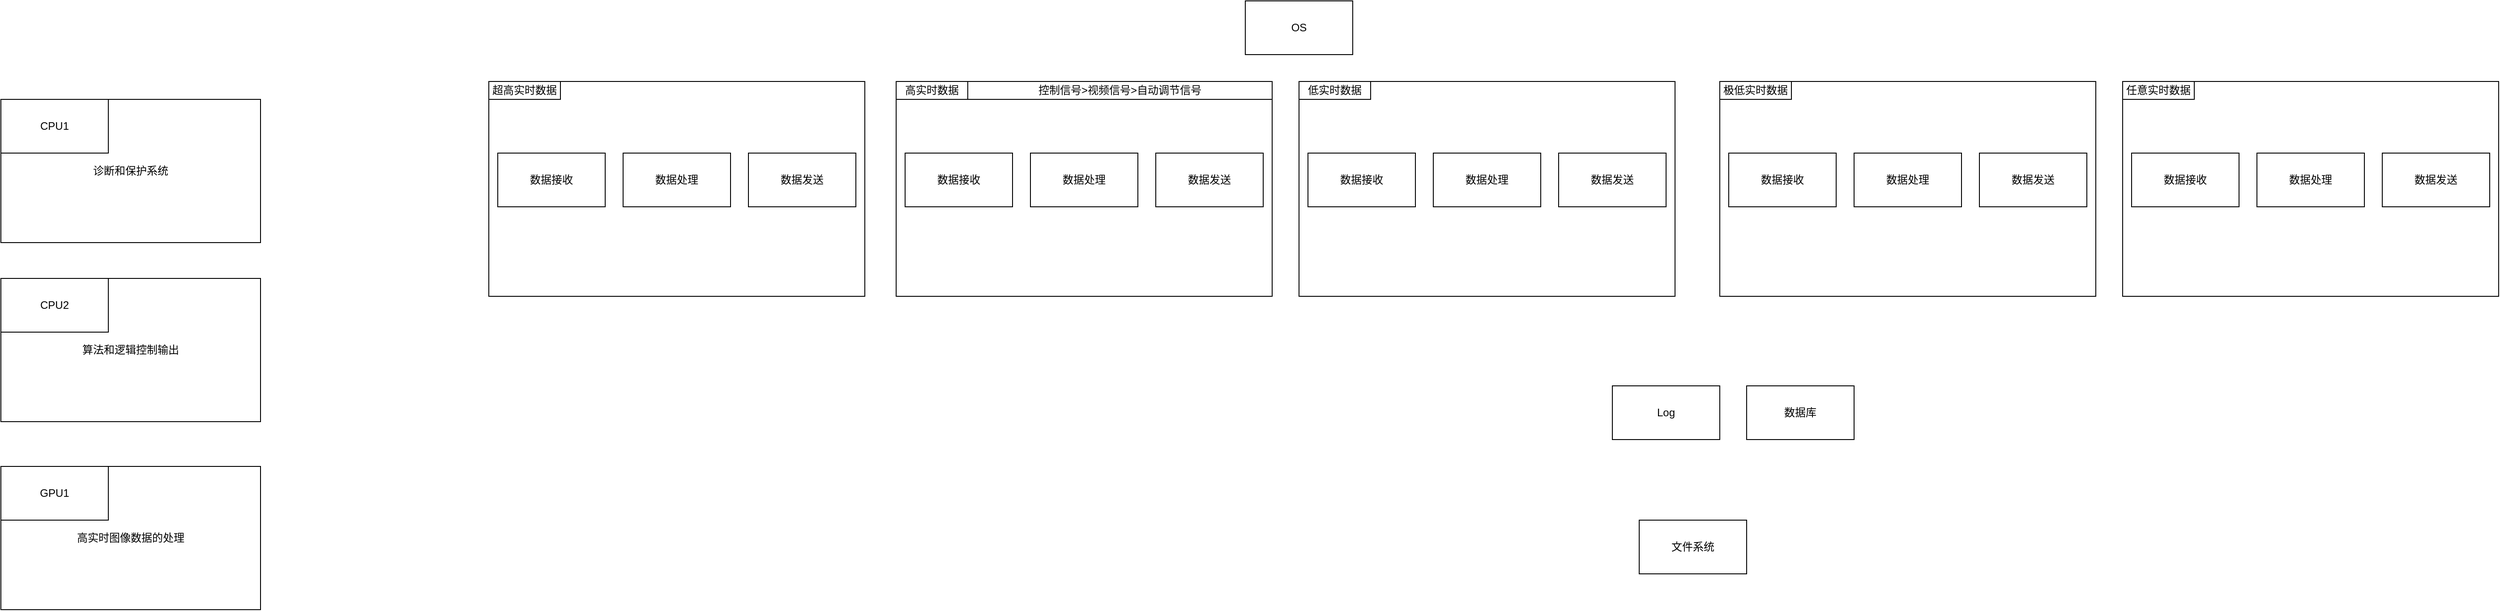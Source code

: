 <mxfile version="13.9.9" type="device"><diagram id="RUGjIzVzkfPNvFoG96wL" name="Page-1"><mxGraphModel dx="3506" dy="846" grid="1" gridSize="10" guides="1" tooltips="1" connect="1" arrows="1" fold="1" page="1" pageScale="1" pageWidth="850" pageHeight="1100" math="0" shadow="0"><root><mxCell id="0"/><mxCell id="1" parent="0"/><mxCell id="nk4EdVrJ6cmIEfVZJe1p-1" value="Log" style="rounded=0;whiteSpace=wrap;html=1;" vertex="1" parent="1"><mxGeometry x="620" y="440" width="120" height="60" as="geometry"/></mxCell><mxCell id="nk4EdVrJ6cmIEfVZJe1p-2" value="文件系统" style="rounded=0;whiteSpace=wrap;html=1;" vertex="1" parent="1"><mxGeometry x="650" y="590" width="120" height="60" as="geometry"/></mxCell><mxCell id="nk4EdVrJ6cmIEfVZJe1p-3" value="OS" style="rounded=0;whiteSpace=wrap;html=1;" vertex="1" parent="1"><mxGeometry x="210" y="10" width="120" height="60" as="geometry"/></mxCell><mxCell id="nk4EdVrJ6cmIEfVZJe1p-8" value="数据库" style="rounded=0;whiteSpace=wrap;html=1;" vertex="1" parent="1"><mxGeometry x="770" y="440" width="120" height="60" as="geometry"/></mxCell><mxCell id="nk4EdVrJ6cmIEfVZJe1p-10" value="" style="rounded=0;whiteSpace=wrap;html=1;" vertex="1" parent="1"><mxGeometry x="-180" y="100" width="420" height="240" as="geometry"/></mxCell><mxCell id="nk4EdVrJ6cmIEfVZJe1p-11" value="数据接收" style="rounded=0;whiteSpace=wrap;html=1;" vertex="1" parent="1"><mxGeometry x="-170" y="180" width="120" height="60" as="geometry"/></mxCell><mxCell id="nk4EdVrJ6cmIEfVZJe1p-12" value="数据处理" style="rounded=0;whiteSpace=wrap;html=1;" vertex="1" parent="1"><mxGeometry x="-30" y="180" width="120" height="60" as="geometry"/></mxCell><mxCell id="nk4EdVrJ6cmIEfVZJe1p-13" value="数据发送" style="rounded=0;whiteSpace=wrap;html=1;" vertex="1" parent="1"><mxGeometry x="110" y="180" width="120" height="60" as="geometry"/></mxCell><mxCell id="nk4EdVrJ6cmIEfVZJe1p-14" value="高实时数据" style="rounded=0;whiteSpace=wrap;html=1;" vertex="1" parent="1"><mxGeometry x="-180" y="100" width="80" height="20" as="geometry"/></mxCell><mxCell id="nk4EdVrJ6cmIEfVZJe1p-15" value="" style="rounded=0;whiteSpace=wrap;html=1;" vertex="1" parent="1"><mxGeometry x="270" y="100" width="420" height="240" as="geometry"/></mxCell><mxCell id="nk4EdVrJ6cmIEfVZJe1p-16" value="数据接收" style="rounded=0;whiteSpace=wrap;html=1;" vertex="1" parent="1"><mxGeometry x="280" y="180" width="120" height="60" as="geometry"/></mxCell><mxCell id="nk4EdVrJ6cmIEfVZJe1p-17" value="数据处理" style="rounded=0;whiteSpace=wrap;html=1;" vertex="1" parent="1"><mxGeometry x="420" y="180" width="120" height="60" as="geometry"/></mxCell><mxCell id="nk4EdVrJ6cmIEfVZJe1p-18" value="数据发送" style="rounded=0;whiteSpace=wrap;html=1;" vertex="1" parent="1"><mxGeometry x="560" y="180" width="120" height="60" as="geometry"/></mxCell><mxCell id="nk4EdVrJ6cmIEfVZJe1p-19" value="低实时数据" style="rounded=0;whiteSpace=wrap;html=1;" vertex="1" parent="1"><mxGeometry x="270" y="100" width="80" height="20" as="geometry"/></mxCell><mxCell id="nk4EdVrJ6cmIEfVZJe1p-26" value="" style="rounded=0;whiteSpace=wrap;html=1;" vertex="1" parent="1"><mxGeometry x="-635" y="100" width="420" height="240" as="geometry"/></mxCell><mxCell id="nk4EdVrJ6cmIEfVZJe1p-27" value="数据接收" style="rounded=0;whiteSpace=wrap;html=1;" vertex="1" parent="1"><mxGeometry x="-625" y="180" width="120" height="60" as="geometry"/></mxCell><mxCell id="nk4EdVrJ6cmIEfVZJe1p-28" value="数据处理" style="rounded=0;whiteSpace=wrap;html=1;" vertex="1" parent="1"><mxGeometry x="-485" y="180" width="120" height="60" as="geometry"/></mxCell><mxCell id="nk4EdVrJ6cmIEfVZJe1p-29" value="数据发送" style="rounded=0;whiteSpace=wrap;html=1;" vertex="1" parent="1"><mxGeometry x="-345" y="180" width="120" height="60" as="geometry"/></mxCell><mxCell id="nk4EdVrJ6cmIEfVZJe1p-30" value="超高实时数据" style="rounded=0;whiteSpace=wrap;html=1;" vertex="1" parent="1"><mxGeometry x="-635" y="100" width="80" height="20" as="geometry"/></mxCell><mxCell id="nk4EdVrJ6cmIEfVZJe1p-41" value="" style="rounded=0;whiteSpace=wrap;html=1;" vertex="1" parent="1"><mxGeometry x="740" y="100" width="420" height="240" as="geometry"/></mxCell><mxCell id="nk4EdVrJ6cmIEfVZJe1p-42" value="数据接收" style="rounded=0;whiteSpace=wrap;html=1;" vertex="1" parent="1"><mxGeometry x="750" y="180" width="120" height="60" as="geometry"/></mxCell><mxCell id="nk4EdVrJ6cmIEfVZJe1p-43" value="数据处理" style="rounded=0;whiteSpace=wrap;html=1;" vertex="1" parent="1"><mxGeometry x="890" y="180" width="120" height="60" as="geometry"/></mxCell><mxCell id="nk4EdVrJ6cmIEfVZJe1p-44" value="数据发送" style="rounded=0;whiteSpace=wrap;html=1;" vertex="1" parent="1"><mxGeometry x="1030" y="180" width="120" height="60" as="geometry"/></mxCell><mxCell id="nk4EdVrJ6cmIEfVZJe1p-45" value="极低实时数据" style="rounded=0;whiteSpace=wrap;html=1;" vertex="1" parent="1"><mxGeometry x="740" y="100" width="80" height="20" as="geometry"/></mxCell><mxCell id="nk4EdVrJ6cmIEfVZJe1p-46" value="" style="rounded=0;whiteSpace=wrap;html=1;" vertex="1" parent="1"><mxGeometry x="1190" y="100" width="420" height="240" as="geometry"/></mxCell><mxCell id="nk4EdVrJ6cmIEfVZJe1p-47" value="数据接收" style="rounded=0;whiteSpace=wrap;html=1;" vertex="1" parent="1"><mxGeometry x="1200" y="180" width="120" height="60" as="geometry"/></mxCell><mxCell id="nk4EdVrJ6cmIEfVZJe1p-48" value="数据处理" style="rounded=0;whiteSpace=wrap;html=1;" vertex="1" parent="1"><mxGeometry x="1340" y="180" width="120" height="60" as="geometry"/></mxCell><mxCell id="nk4EdVrJ6cmIEfVZJe1p-49" value="数据发送" style="rounded=0;whiteSpace=wrap;html=1;" vertex="1" parent="1"><mxGeometry x="1480" y="180" width="120" height="60" as="geometry"/></mxCell><mxCell id="nk4EdVrJ6cmIEfVZJe1p-50" value="任意实时数据" style="rounded=0;whiteSpace=wrap;html=1;" vertex="1" parent="1"><mxGeometry x="1190" y="100" width="80" height="20" as="geometry"/></mxCell><mxCell id="nk4EdVrJ6cmIEfVZJe1p-51" value="控制信号&amp;gt;视频信号&amp;gt;自动调节信号" style="rounded=0;whiteSpace=wrap;html=1;" vertex="1" parent="1"><mxGeometry x="-100" y="100" width="340" height="20" as="geometry"/></mxCell><mxCell id="nk4EdVrJ6cmIEfVZJe1p-52" value="诊断和保护系统" style="rounded=0;whiteSpace=wrap;html=1;" vertex="1" parent="1"><mxGeometry x="-1180" y="120" width="290" height="160" as="geometry"/></mxCell><mxCell id="nk4EdVrJ6cmIEfVZJe1p-53" value="CPU1" style="rounded=0;whiteSpace=wrap;html=1;" vertex="1" parent="1"><mxGeometry x="-1180" y="120" width="120" height="60" as="geometry"/></mxCell><mxCell id="nk4EdVrJ6cmIEfVZJe1p-54" value="高实时图像数据的处理" style="rounded=0;whiteSpace=wrap;html=1;" vertex="1" parent="1"><mxGeometry x="-1180" y="530" width="290" height="160" as="geometry"/></mxCell><mxCell id="nk4EdVrJ6cmIEfVZJe1p-55" value="GPU1" style="rounded=0;whiteSpace=wrap;html=1;" vertex="1" parent="1"><mxGeometry x="-1180" y="530" width="120" height="60" as="geometry"/></mxCell><mxCell id="nk4EdVrJ6cmIEfVZJe1p-56" value="算法和逻辑控制输出" style="rounded=0;whiteSpace=wrap;html=1;" vertex="1" parent="1"><mxGeometry x="-1180" y="320" width="290" height="160" as="geometry"/></mxCell><mxCell id="nk4EdVrJ6cmIEfVZJe1p-57" value="CPU2" style="rounded=0;whiteSpace=wrap;html=1;" vertex="1" parent="1"><mxGeometry x="-1180" y="320" width="120" height="60" as="geometry"/></mxCell></root></mxGraphModel></diagram></mxfile>